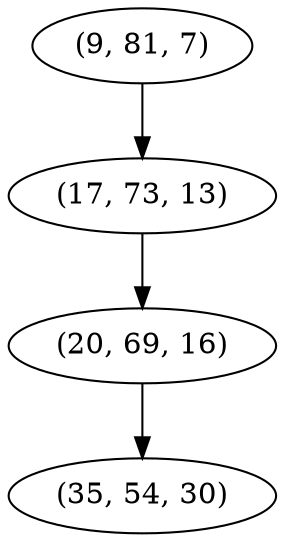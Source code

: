 digraph tree {
    "(9, 81, 7)";
    "(17, 73, 13)";
    "(20, 69, 16)";
    "(35, 54, 30)";
    "(9, 81, 7)" -> "(17, 73, 13)";
    "(17, 73, 13)" -> "(20, 69, 16)";
    "(20, 69, 16)" -> "(35, 54, 30)";
}
